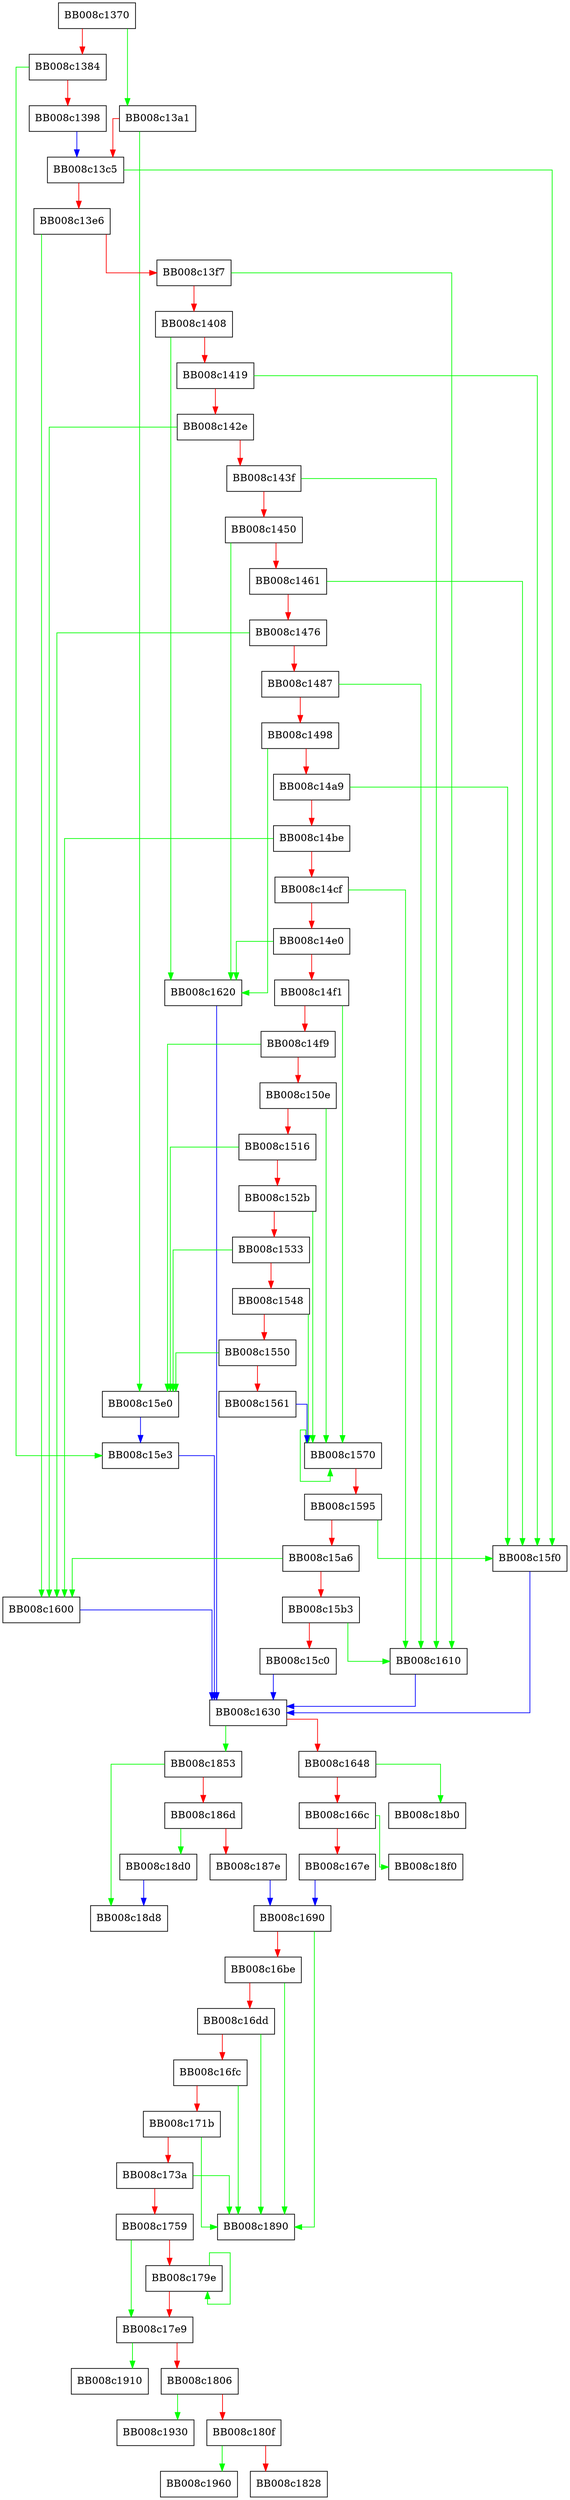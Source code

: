 digraph __strcat_sse2_unaligned {
  node [shape="box"];
  graph [splines=ortho];
  BB008c1370 -> BB008c13a1 [color="green"];
  BB008c1370 -> BB008c1384 [color="red"];
  BB008c1384 -> BB008c15e3 [color="green"];
  BB008c1384 -> BB008c1398 [color="red"];
  BB008c1398 -> BB008c13c5 [color="blue"];
  BB008c13a1 -> BB008c15e0 [color="green"];
  BB008c13a1 -> BB008c13c5 [color="red"];
  BB008c13c5 -> BB008c15f0 [color="green"];
  BB008c13c5 -> BB008c13e6 [color="red"];
  BB008c13e6 -> BB008c1600 [color="green"];
  BB008c13e6 -> BB008c13f7 [color="red"];
  BB008c13f7 -> BB008c1610 [color="green"];
  BB008c13f7 -> BB008c1408 [color="red"];
  BB008c1408 -> BB008c1620 [color="green"];
  BB008c1408 -> BB008c1419 [color="red"];
  BB008c1419 -> BB008c15f0 [color="green"];
  BB008c1419 -> BB008c142e [color="red"];
  BB008c142e -> BB008c1600 [color="green"];
  BB008c142e -> BB008c143f [color="red"];
  BB008c143f -> BB008c1610 [color="green"];
  BB008c143f -> BB008c1450 [color="red"];
  BB008c1450 -> BB008c1620 [color="green"];
  BB008c1450 -> BB008c1461 [color="red"];
  BB008c1461 -> BB008c15f0 [color="green"];
  BB008c1461 -> BB008c1476 [color="red"];
  BB008c1476 -> BB008c1600 [color="green"];
  BB008c1476 -> BB008c1487 [color="red"];
  BB008c1487 -> BB008c1610 [color="green"];
  BB008c1487 -> BB008c1498 [color="red"];
  BB008c1498 -> BB008c1620 [color="green"];
  BB008c1498 -> BB008c14a9 [color="red"];
  BB008c14a9 -> BB008c15f0 [color="green"];
  BB008c14a9 -> BB008c14be [color="red"];
  BB008c14be -> BB008c1600 [color="green"];
  BB008c14be -> BB008c14cf [color="red"];
  BB008c14cf -> BB008c1610 [color="green"];
  BB008c14cf -> BB008c14e0 [color="red"];
  BB008c14e0 -> BB008c1620 [color="green"];
  BB008c14e0 -> BB008c14f1 [color="red"];
  BB008c14f1 -> BB008c1570 [color="green"];
  BB008c14f1 -> BB008c14f9 [color="red"];
  BB008c14f9 -> BB008c15e0 [color="green"];
  BB008c14f9 -> BB008c150e [color="red"];
  BB008c150e -> BB008c1570 [color="green"];
  BB008c150e -> BB008c1516 [color="red"];
  BB008c1516 -> BB008c15e0 [color="green"];
  BB008c1516 -> BB008c152b [color="red"];
  BB008c152b -> BB008c1570 [color="green"];
  BB008c152b -> BB008c1533 [color="red"];
  BB008c1533 -> BB008c15e0 [color="green"];
  BB008c1533 -> BB008c1548 [color="red"];
  BB008c1548 -> BB008c1570 [color="green"];
  BB008c1548 -> BB008c1550 [color="red"];
  BB008c1550 -> BB008c15e0 [color="green"];
  BB008c1550 -> BB008c1561 [color="red"];
  BB008c1561 -> BB008c1570 [color="blue"];
  BB008c1570 -> BB008c1570 [color="green"];
  BB008c1570 -> BB008c1595 [color="red"];
  BB008c1595 -> BB008c15f0 [color="green"];
  BB008c1595 -> BB008c15a6 [color="red"];
  BB008c15a6 -> BB008c1600 [color="green"];
  BB008c15a6 -> BB008c15b3 [color="red"];
  BB008c15b3 -> BB008c1610 [color="green"];
  BB008c15b3 -> BB008c15c0 [color="red"];
  BB008c15c0 -> BB008c1630 [color="blue"];
  BB008c15e0 -> BB008c15e3 [color="blue"];
  BB008c15e3 -> BB008c1630 [color="blue"];
  BB008c15f0 -> BB008c1630 [color="blue"];
  BB008c1600 -> BB008c1630 [color="blue"];
  BB008c1610 -> BB008c1630 [color="blue"];
  BB008c1620 -> BB008c1630 [color="blue"];
  BB008c1630 -> BB008c1853 [color="green"];
  BB008c1630 -> BB008c1648 [color="red"];
  BB008c1648 -> BB008c18b0 [color="green"];
  BB008c1648 -> BB008c166c [color="red"];
  BB008c166c -> BB008c18f0 [color="green"];
  BB008c166c -> BB008c167e [color="red"];
  BB008c167e -> BB008c1690 [color="blue"];
  BB008c1690 -> BB008c1890 [color="green"];
  BB008c1690 -> BB008c16be [color="red"];
  BB008c16be -> BB008c1890 [color="green"];
  BB008c16be -> BB008c16dd [color="red"];
  BB008c16dd -> BB008c1890 [color="green"];
  BB008c16dd -> BB008c16fc [color="red"];
  BB008c16fc -> BB008c1890 [color="green"];
  BB008c16fc -> BB008c171b [color="red"];
  BB008c171b -> BB008c1890 [color="green"];
  BB008c171b -> BB008c173a [color="red"];
  BB008c173a -> BB008c1890 [color="green"];
  BB008c173a -> BB008c1759 [color="red"];
  BB008c1759 -> BB008c17e9 [color="green"];
  BB008c1759 -> BB008c179e [color="red"];
  BB008c179e -> BB008c179e [color="green"];
  BB008c179e -> BB008c17e9 [color="red"];
  BB008c17e9 -> BB008c1910 [color="green"];
  BB008c17e9 -> BB008c1806 [color="red"];
  BB008c1806 -> BB008c1930 [color="green"];
  BB008c1806 -> BB008c180f [color="red"];
  BB008c180f -> BB008c1960 [color="green"];
  BB008c180f -> BB008c1828 [color="red"];
  BB008c1853 -> BB008c18d8 [color="green"];
  BB008c1853 -> BB008c186d [color="red"];
  BB008c186d -> BB008c18d0 [color="green"];
  BB008c186d -> BB008c187e [color="red"];
  BB008c187e -> BB008c1690 [color="blue"];
  BB008c18d0 -> BB008c18d8 [color="blue"];
}